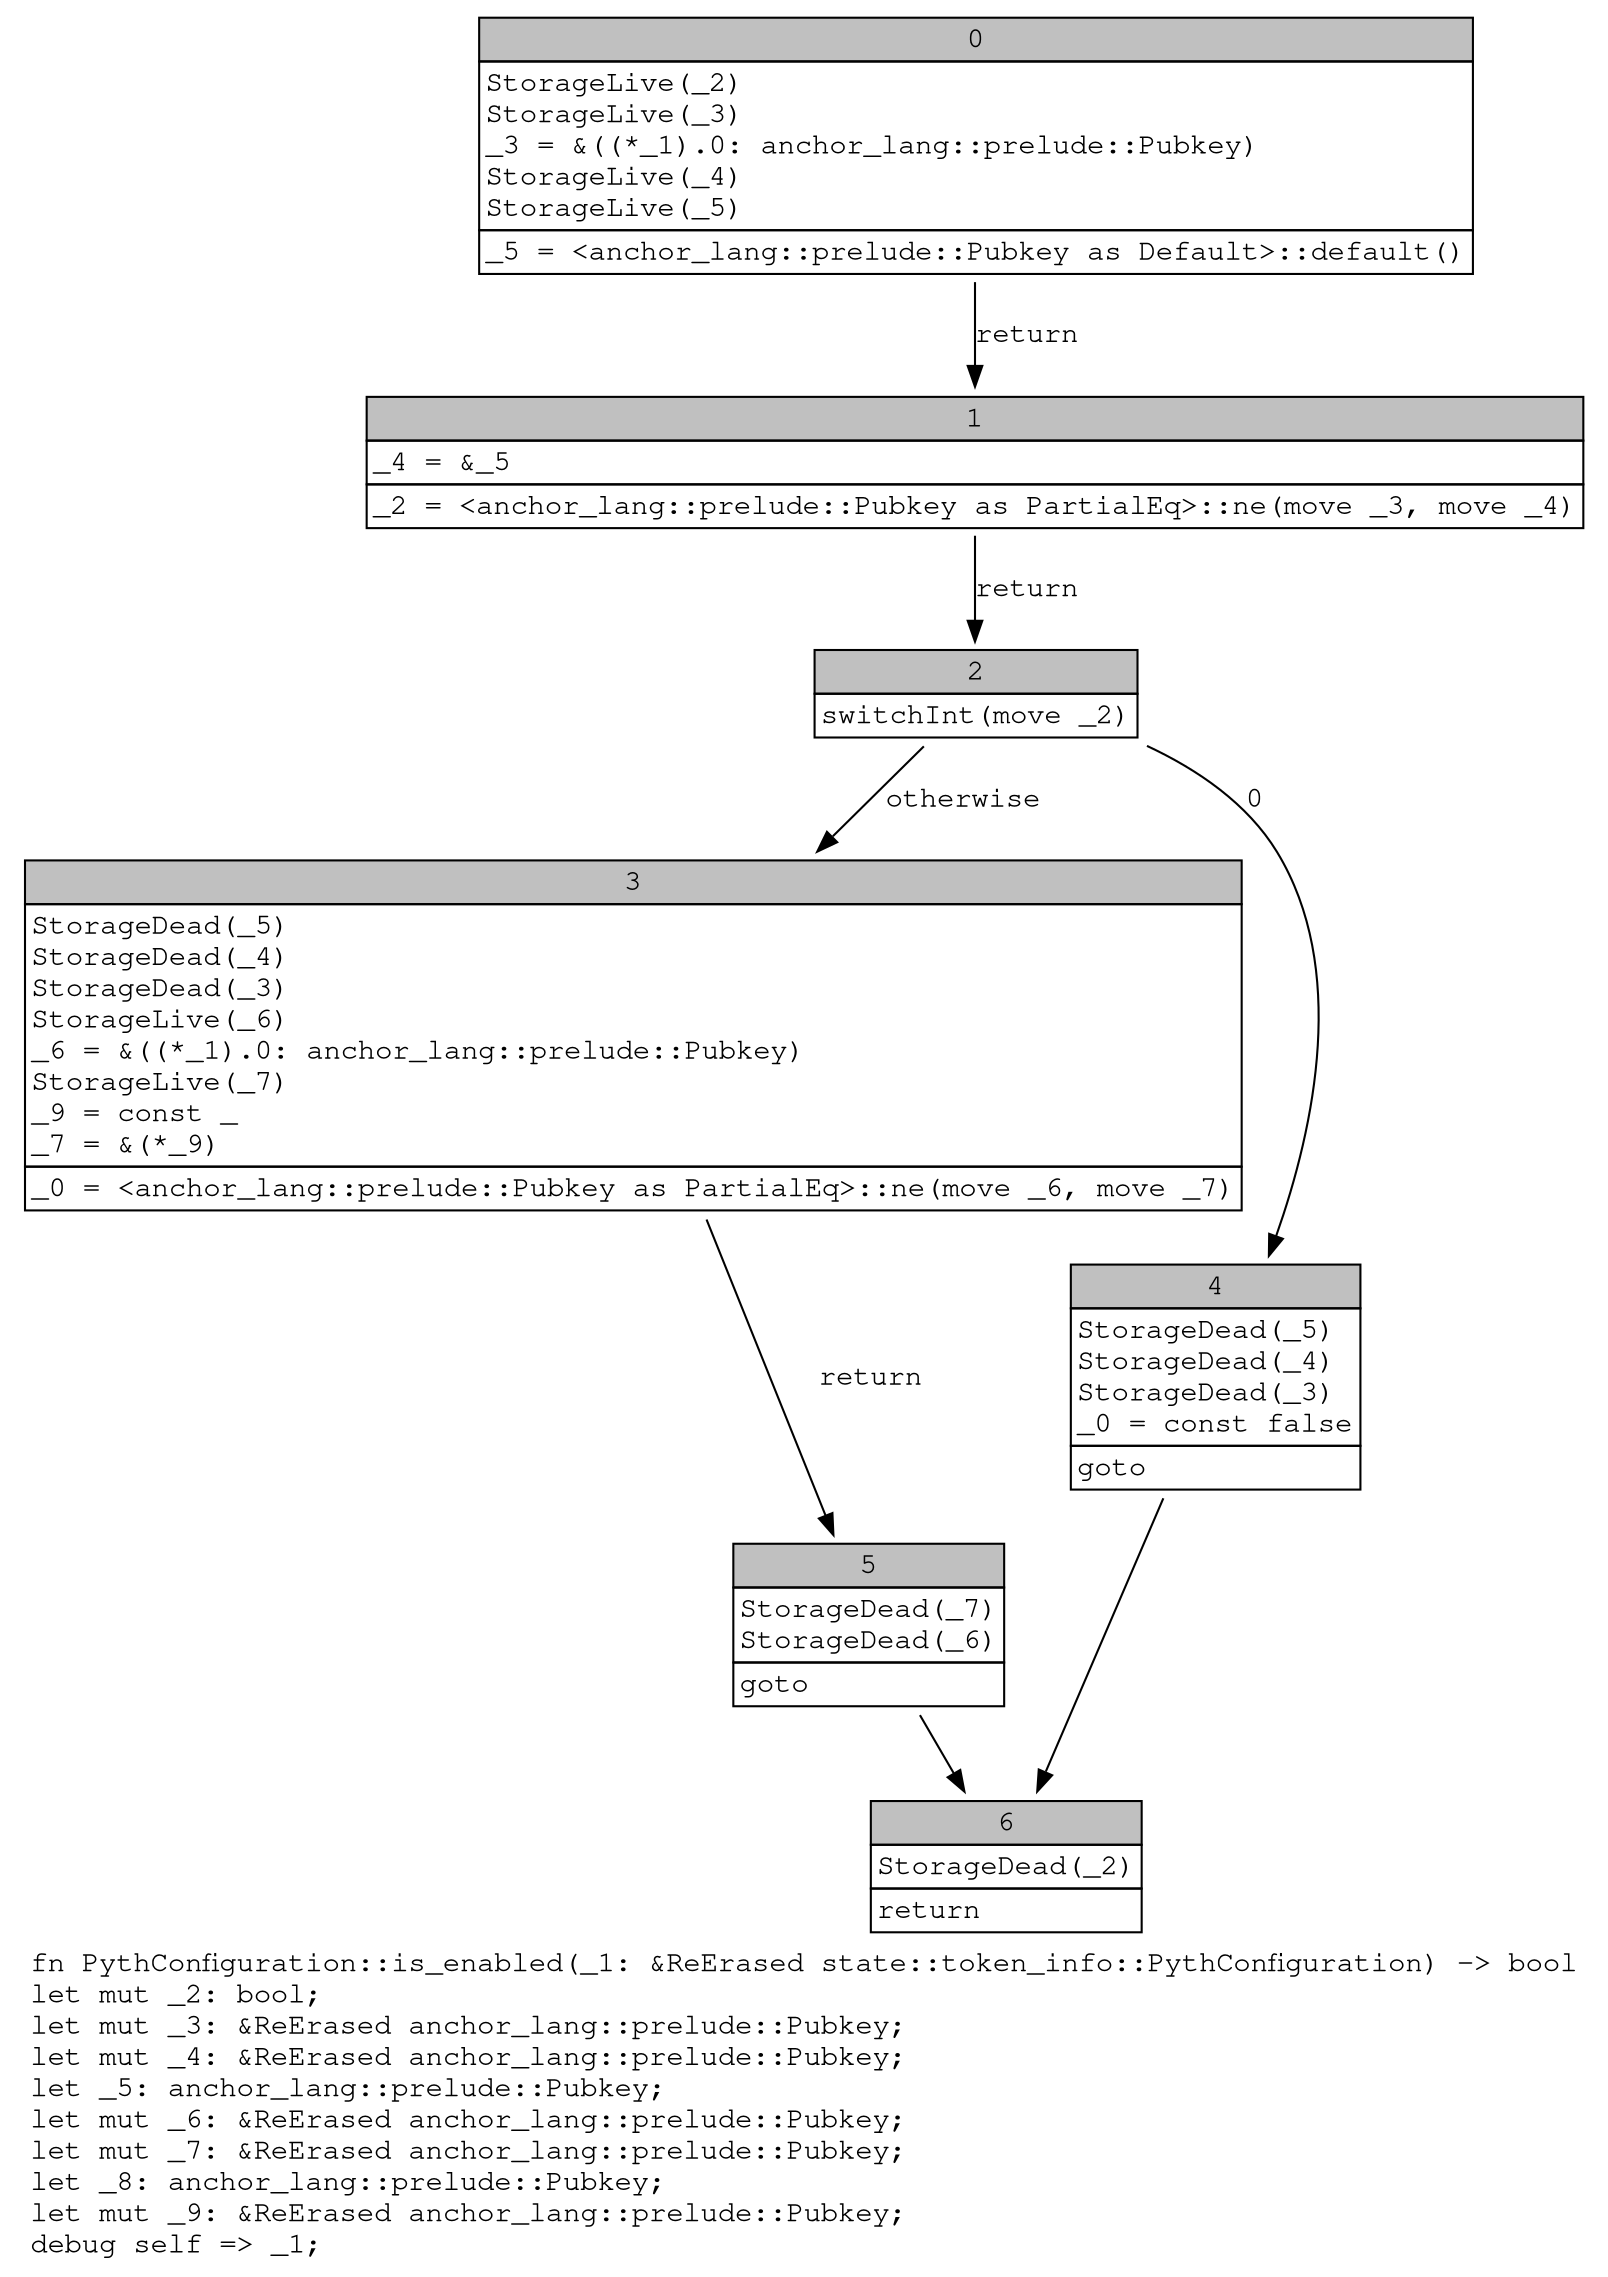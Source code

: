 digraph Mir_0_2008 {
    graph [fontname="Courier, monospace"];
    node [fontname="Courier, monospace"];
    edge [fontname="Courier, monospace"];
    label=<fn PythConfiguration::is_enabled(_1: &amp;ReErased state::token_info::PythConfiguration) -&gt; bool<br align="left"/>let mut _2: bool;<br align="left"/>let mut _3: &amp;ReErased anchor_lang::prelude::Pubkey;<br align="left"/>let mut _4: &amp;ReErased anchor_lang::prelude::Pubkey;<br align="left"/>let _5: anchor_lang::prelude::Pubkey;<br align="left"/>let mut _6: &amp;ReErased anchor_lang::prelude::Pubkey;<br align="left"/>let mut _7: &amp;ReErased anchor_lang::prelude::Pubkey;<br align="left"/>let _8: anchor_lang::prelude::Pubkey;<br align="left"/>let mut _9: &amp;ReErased anchor_lang::prelude::Pubkey;<br align="left"/>debug self =&gt; _1;<br align="left"/>>;
    bb0__0_2008 [shape="none", label=<<table border="0" cellborder="1" cellspacing="0"><tr><td bgcolor="gray" align="center" colspan="1">0</td></tr><tr><td align="left" balign="left">StorageLive(_2)<br/>StorageLive(_3)<br/>_3 = &amp;((*_1).0: anchor_lang::prelude::Pubkey)<br/>StorageLive(_4)<br/>StorageLive(_5)<br/></td></tr><tr><td align="left">_5 = &lt;anchor_lang::prelude::Pubkey as Default&gt;::default()</td></tr></table>>];
    bb1__0_2008 [shape="none", label=<<table border="0" cellborder="1" cellspacing="0"><tr><td bgcolor="gray" align="center" colspan="1">1</td></tr><tr><td align="left" balign="left">_4 = &amp;_5<br/></td></tr><tr><td align="left">_2 = &lt;anchor_lang::prelude::Pubkey as PartialEq&gt;::ne(move _3, move _4)</td></tr></table>>];
    bb2__0_2008 [shape="none", label=<<table border="0" cellborder="1" cellspacing="0"><tr><td bgcolor="gray" align="center" colspan="1">2</td></tr><tr><td align="left">switchInt(move _2)</td></tr></table>>];
    bb3__0_2008 [shape="none", label=<<table border="0" cellborder="1" cellspacing="0"><tr><td bgcolor="gray" align="center" colspan="1">3</td></tr><tr><td align="left" balign="left">StorageDead(_5)<br/>StorageDead(_4)<br/>StorageDead(_3)<br/>StorageLive(_6)<br/>_6 = &amp;((*_1).0: anchor_lang::prelude::Pubkey)<br/>StorageLive(_7)<br/>_9 = const _<br/>_7 = &amp;(*_9)<br/></td></tr><tr><td align="left">_0 = &lt;anchor_lang::prelude::Pubkey as PartialEq&gt;::ne(move _6, move _7)</td></tr></table>>];
    bb4__0_2008 [shape="none", label=<<table border="0" cellborder="1" cellspacing="0"><tr><td bgcolor="gray" align="center" colspan="1">4</td></tr><tr><td align="left" balign="left">StorageDead(_5)<br/>StorageDead(_4)<br/>StorageDead(_3)<br/>_0 = const false<br/></td></tr><tr><td align="left">goto</td></tr></table>>];
    bb5__0_2008 [shape="none", label=<<table border="0" cellborder="1" cellspacing="0"><tr><td bgcolor="gray" align="center" colspan="1">5</td></tr><tr><td align="left" balign="left">StorageDead(_7)<br/>StorageDead(_6)<br/></td></tr><tr><td align="left">goto</td></tr></table>>];
    bb6__0_2008 [shape="none", label=<<table border="0" cellborder="1" cellspacing="0"><tr><td bgcolor="gray" align="center" colspan="1">6</td></tr><tr><td align="left" balign="left">StorageDead(_2)<br/></td></tr><tr><td align="left">return</td></tr></table>>];
    bb0__0_2008 -> bb1__0_2008 [label="return"];
    bb1__0_2008 -> bb2__0_2008 [label="return"];
    bb2__0_2008 -> bb4__0_2008 [label="0"];
    bb2__0_2008 -> bb3__0_2008 [label="otherwise"];
    bb3__0_2008 -> bb5__0_2008 [label="return"];
    bb4__0_2008 -> bb6__0_2008 [label=""];
    bb5__0_2008 -> bb6__0_2008 [label=""];
}
